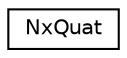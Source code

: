 digraph "Graphical Class Hierarchy"
{
  edge [fontname="Helvetica",fontsize="10",labelfontname="Helvetica",labelfontsize="10"];
  node [fontname="Helvetica",fontsize="10",shape=record];
  rankdir="LR";
  Node1 [label="NxQuat",height=0.2,width=0.4,color="black", fillcolor="white", style="filled",URL="$class_nx_quat.html"];
}
